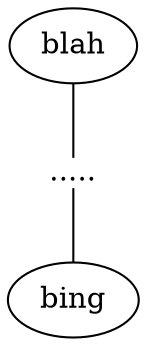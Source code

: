 graph ELLIPSIS {
	v1[label="blah"];
	v2[label="bing"];

	v1--e1--v2;
	e1[label=".....",shape=none,fixedsize=true,width=0.2,height=0.2];
}